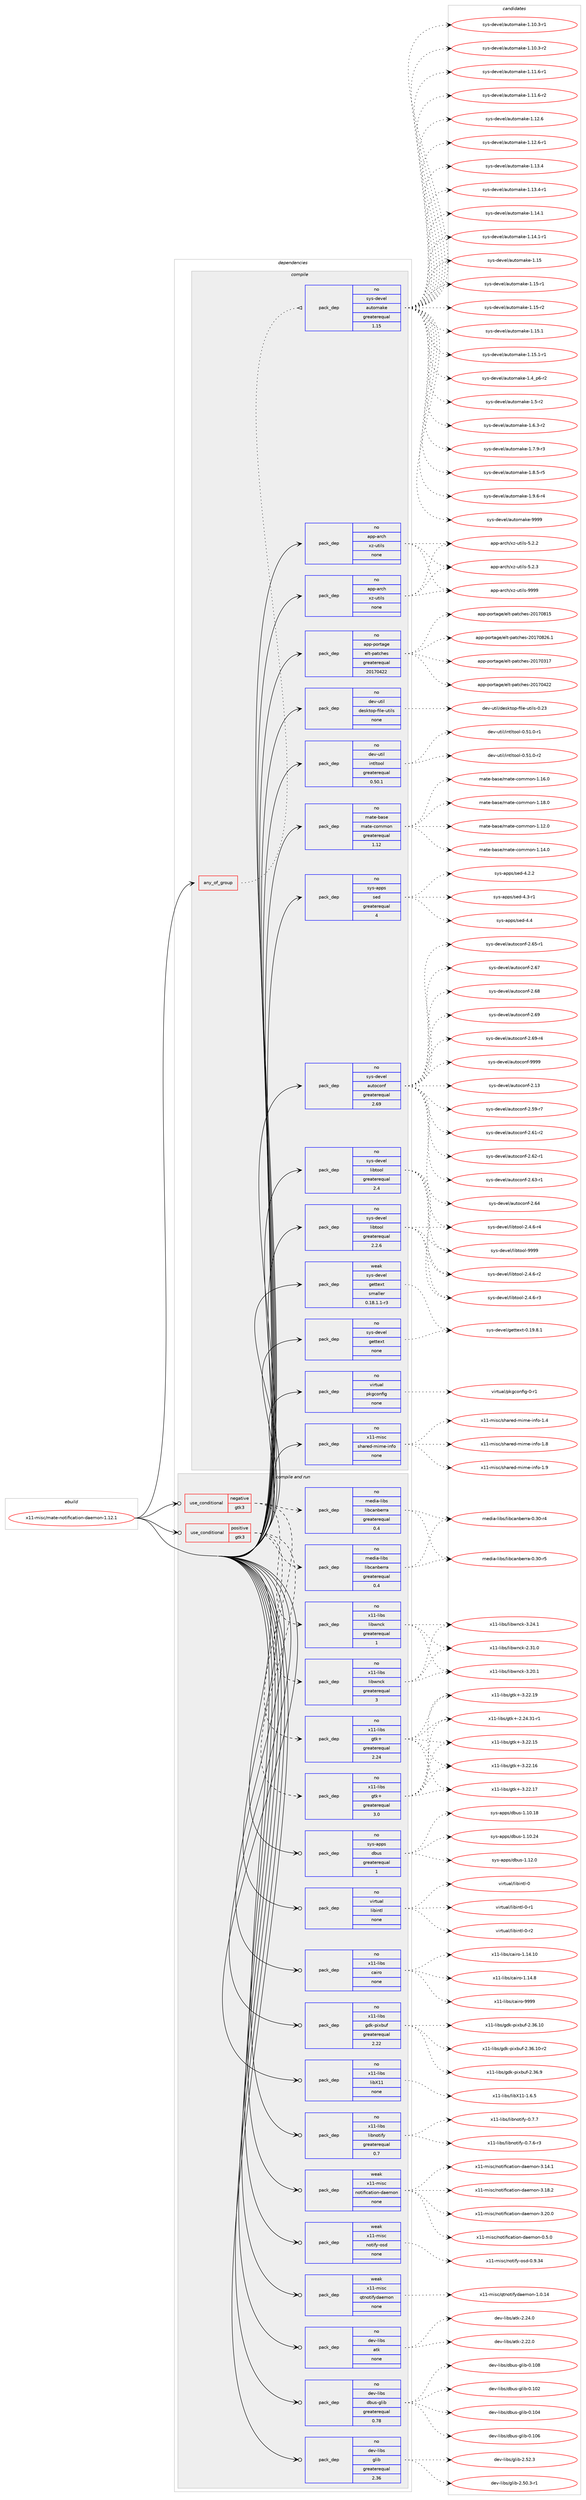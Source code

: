 digraph prolog {

# *************
# Graph options
# *************

newrank=true;
concentrate=true;
compound=true;
graph [rankdir=LR,fontname=Helvetica,fontsize=10,ranksep=1.5];#, ranksep=2.5, nodesep=0.2];
edge  [arrowhead=vee];
node  [fontname=Helvetica,fontsize=10];

# **********
# The ebuild
# **********

subgraph cluster_leftcol {
color=gray;
rank=same;
label=<<i>ebuild</i>>;
id [label="x11-misc/mate-notification-daemon-1.12.1", color=red, width=4, href="../x11-misc/mate-notification-daemon-1.12.1.svg"];
}

# ****************
# The dependencies
# ****************

subgraph cluster_midcol {
color=gray;
label=<<i>dependencies</i>>;
subgraph cluster_compile {
fillcolor="#eeeeee";
style=filled;
label=<<i>compile</i>>;
subgraph any9473 {
dependency522931 [label=<<TABLE BORDER="0" CELLBORDER="1" CELLSPACING="0" CELLPADDING="4"><TR><TD CELLPADDING="10">any_of_group</TD></TR></TABLE>>, shape=none, color=red];subgraph pack389944 {
dependency522932 [label=<<TABLE BORDER="0" CELLBORDER="1" CELLSPACING="0" CELLPADDING="4" WIDTH="220"><TR><TD ROWSPAN="6" CELLPADDING="30">pack_dep</TD></TR><TR><TD WIDTH="110">no</TD></TR><TR><TD>sys-devel</TD></TR><TR><TD>automake</TD></TR><TR><TD>greaterequal</TD></TR><TR><TD>1.15</TD></TR></TABLE>>, shape=none, color=blue];
}
dependency522931:e -> dependency522932:w [weight=20,style="dotted",arrowhead="oinv"];
}
id:e -> dependency522931:w [weight=20,style="solid",arrowhead="vee"];
subgraph pack389945 {
dependency522933 [label=<<TABLE BORDER="0" CELLBORDER="1" CELLSPACING="0" CELLPADDING="4" WIDTH="220"><TR><TD ROWSPAN="6" CELLPADDING="30">pack_dep</TD></TR><TR><TD WIDTH="110">no</TD></TR><TR><TD>app-arch</TD></TR><TR><TD>xz-utils</TD></TR><TR><TD>none</TD></TR><TR><TD></TD></TR></TABLE>>, shape=none, color=blue];
}
id:e -> dependency522933:w [weight=20,style="solid",arrowhead="vee"];
subgraph pack389946 {
dependency522934 [label=<<TABLE BORDER="0" CELLBORDER="1" CELLSPACING="0" CELLPADDING="4" WIDTH="220"><TR><TD ROWSPAN="6" CELLPADDING="30">pack_dep</TD></TR><TR><TD WIDTH="110">no</TD></TR><TR><TD>app-arch</TD></TR><TR><TD>xz-utils</TD></TR><TR><TD>none</TD></TR><TR><TD></TD></TR></TABLE>>, shape=none, color=blue];
}
id:e -> dependency522934:w [weight=20,style="solid",arrowhead="vee"];
subgraph pack389947 {
dependency522935 [label=<<TABLE BORDER="0" CELLBORDER="1" CELLSPACING="0" CELLPADDING="4" WIDTH="220"><TR><TD ROWSPAN="6" CELLPADDING="30">pack_dep</TD></TR><TR><TD WIDTH="110">no</TD></TR><TR><TD>app-portage</TD></TR><TR><TD>elt-patches</TD></TR><TR><TD>greaterequal</TD></TR><TR><TD>20170422</TD></TR></TABLE>>, shape=none, color=blue];
}
id:e -> dependency522935:w [weight=20,style="solid",arrowhead="vee"];
subgraph pack389948 {
dependency522936 [label=<<TABLE BORDER="0" CELLBORDER="1" CELLSPACING="0" CELLPADDING="4" WIDTH="220"><TR><TD ROWSPAN="6" CELLPADDING="30">pack_dep</TD></TR><TR><TD WIDTH="110">no</TD></TR><TR><TD>dev-util</TD></TR><TR><TD>desktop-file-utils</TD></TR><TR><TD>none</TD></TR><TR><TD></TD></TR></TABLE>>, shape=none, color=blue];
}
id:e -> dependency522936:w [weight=20,style="solid",arrowhead="vee"];
subgraph pack389949 {
dependency522937 [label=<<TABLE BORDER="0" CELLBORDER="1" CELLSPACING="0" CELLPADDING="4" WIDTH="220"><TR><TD ROWSPAN="6" CELLPADDING="30">pack_dep</TD></TR><TR><TD WIDTH="110">no</TD></TR><TR><TD>dev-util</TD></TR><TR><TD>intltool</TD></TR><TR><TD>greaterequal</TD></TR><TR><TD>0.50.1</TD></TR></TABLE>>, shape=none, color=blue];
}
id:e -> dependency522937:w [weight=20,style="solid",arrowhead="vee"];
subgraph pack389950 {
dependency522938 [label=<<TABLE BORDER="0" CELLBORDER="1" CELLSPACING="0" CELLPADDING="4" WIDTH="220"><TR><TD ROWSPAN="6" CELLPADDING="30">pack_dep</TD></TR><TR><TD WIDTH="110">no</TD></TR><TR><TD>mate-base</TD></TR><TR><TD>mate-common</TD></TR><TR><TD>greaterequal</TD></TR><TR><TD>1.12</TD></TR></TABLE>>, shape=none, color=blue];
}
id:e -> dependency522938:w [weight=20,style="solid",arrowhead="vee"];
subgraph pack389951 {
dependency522939 [label=<<TABLE BORDER="0" CELLBORDER="1" CELLSPACING="0" CELLPADDING="4" WIDTH="220"><TR><TD ROWSPAN="6" CELLPADDING="30">pack_dep</TD></TR><TR><TD WIDTH="110">no</TD></TR><TR><TD>sys-apps</TD></TR><TR><TD>sed</TD></TR><TR><TD>greaterequal</TD></TR><TR><TD>4</TD></TR></TABLE>>, shape=none, color=blue];
}
id:e -> dependency522939:w [weight=20,style="solid",arrowhead="vee"];
subgraph pack389952 {
dependency522940 [label=<<TABLE BORDER="0" CELLBORDER="1" CELLSPACING="0" CELLPADDING="4" WIDTH="220"><TR><TD ROWSPAN="6" CELLPADDING="30">pack_dep</TD></TR><TR><TD WIDTH="110">no</TD></TR><TR><TD>sys-devel</TD></TR><TR><TD>autoconf</TD></TR><TR><TD>greaterequal</TD></TR><TR><TD>2.69</TD></TR></TABLE>>, shape=none, color=blue];
}
id:e -> dependency522940:w [weight=20,style="solid",arrowhead="vee"];
subgraph pack389953 {
dependency522941 [label=<<TABLE BORDER="0" CELLBORDER="1" CELLSPACING="0" CELLPADDING="4" WIDTH="220"><TR><TD ROWSPAN="6" CELLPADDING="30">pack_dep</TD></TR><TR><TD WIDTH="110">no</TD></TR><TR><TD>sys-devel</TD></TR><TR><TD>gettext</TD></TR><TR><TD>none</TD></TR><TR><TD></TD></TR></TABLE>>, shape=none, color=blue];
}
id:e -> dependency522941:w [weight=20,style="solid",arrowhead="vee"];
subgraph pack389954 {
dependency522942 [label=<<TABLE BORDER="0" CELLBORDER="1" CELLSPACING="0" CELLPADDING="4" WIDTH="220"><TR><TD ROWSPAN="6" CELLPADDING="30">pack_dep</TD></TR><TR><TD WIDTH="110">no</TD></TR><TR><TD>sys-devel</TD></TR><TR><TD>libtool</TD></TR><TR><TD>greaterequal</TD></TR><TR><TD>2.2.6</TD></TR></TABLE>>, shape=none, color=blue];
}
id:e -> dependency522942:w [weight=20,style="solid",arrowhead="vee"];
subgraph pack389955 {
dependency522943 [label=<<TABLE BORDER="0" CELLBORDER="1" CELLSPACING="0" CELLPADDING="4" WIDTH="220"><TR><TD ROWSPAN="6" CELLPADDING="30">pack_dep</TD></TR><TR><TD WIDTH="110">no</TD></TR><TR><TD>sys-devel</TD></TR><TR><TD>libtool</TD></TR><TR><TD>greaterequal</TD></TR><TR><TD>2.4</TD></TR></TABLE>>, shape=none, color=blue];
}
id:e -> dependency522943:w [weight=20,style="solid",arrowhead="vee"];
subgraph pack389956 {
dependency522944 [label=<<TABLE BORDER="0" CELLBORDER="1" CELLSPACING="0" CELLPADDING="4" WIDTH="220"><TR><TD ROWSPAN="6" CELLPADDING="30">pack_dep</TD></TR><TR><TD WIDTH="110">no</TD></TR><TR><TD>virtual</TD></TR><TR><TD>pkgconfig</TD></TR><TR><TD>none</TD></TR><TR><TD></TD></TR></TABLE>>, shape=none, color=blue];
}
id:e -> dependency522944:w [weight=20,style="solid",arrowhead="vee"];
subgraph pack389957 {
dependency522945 [label=<<TABLE BORDER="0" CELLBORDER="1" CELLSPACING="0" CELLPADDING="4" WIDTH="220"><TR><TD ROWSPAN="6" CELLPADDING="30">pack_dep</TD></TR><TR><TD WIDTH="110">no</TD></TR><TR><TD>x11-misc</TD></TR><TR><TD>shared-mime-info</TD></TR><TR><TD>none</TD></TR><TR><TD></TD></TR></TABLE>>, shape=none, color=blue];
}
id:e -> dependency522945:w [weight=20,style="solid",arrowhead="vee"];
subgraph pack389958 {
dependency522946 [label=<<TABLE BORDER="0" CELLBORDER="1" CELLSPACING="0" CELLPADDING="4" WIDTH="220"><TR><TD ROWSPAN="6" CELLPADDING="30">pack_dep</TD></TR><TR><TD WIDTH="110">weak</TD></TR><TR><TD>sys-devel</TD></TR><TR><TD>gettext</TD></TR><TR><TD>smaller</TD></TR><TR><TD>0.18.1.1-r3</TD></TR></TABLE>>, shape=none, color=blue];
}
id:e -> dependency522946:w [weight=20,style="solid",arrowhead="vee"];
}
subgraph cluster_compileandrun {
fillcolor="#eeeeee";
style=filled;
label=<<i>compile and run</i>>;
subgraph cond123171 {
dependency522947 [label=<<TABLE BORDER="0" CELLBORDER="1" CELLSPACING="0" CELLPADDING="4"><TR><TD ROWSPAN="3" CELLPADDING="10">use_conditional</TD></TR><TR><TD>negative</TD></TR><TR><TD>gtk3</TD></TR></TABLE>>, shape=none, color=red];
subgraph pack389959 {
dependency522948 [label=<<TABLE BORDER="0" CELLBORDER="1" CELLSPACING="0" CELLPADDING="4" WIDTH="220"><TR><TD ROWSPAN="6" CELLPADDING="30">pack_dep</TD></TR><TR><TD WIDTH="110">no</TD></TR><TR><TD>x11-libs</TD></TR><TR><TD>gtk+</TD></TR><TR><TD>greaterequal</TD></TR><TR><TD>2.24</TD></TR></TABLE>>, shape=none, color=blue];
}
dependency522947:e -> dependency522948:w [weight=20,style="dashed",arrowhead="vee"];
subgraph pack389960 {
dependency522949 [label=<<TABLE BORDER="0" CELLBORDER="1" CELLSPACING="0" CELLPADDING="4" WIDTH="220"><TR><TD ROWSPAN="6" CELLPADDING="30">pack_dep</TD></TR><TR><TD WIDTH="110">no</TD></TR><TR><TD>x11-libs</TD></TR><TR><TD>libwnck</TD></TR><TR><TD>greaterequal</TD></TR><TR><TD>1</TD></TR></TABLE>>, shape=none, color=blue];
}
dependency522947:e -> dependency522949:w [weight=20,style="dashed",arrowhead="vee"];
subgraph pack389961 {
dependency522950 [label=<<TABLE BORDER="0" CELLBORDER="1" CELLSPACING="0" CELLPADDING="4" WIDTH="220"><TR><TD ROWSPAN="6" CELLPADDING="30">pack_dep</TD></TR><TR><TD WIDTH="110">no</TD></TR><TR><TD>media-libs</TD></TR><TR><TD>libcanberra</TD></TR><TR><TD>greaterequal</TD></TR><TR><TD>0.4</TD></TR></TABLE>>, shape=none, color=blue];
}
dependency522947:e -> dependency522950:w [weight=20,style="dashed",arrowhead="vee"];
}
id:e -> dependency522947:w [weight=20,style="solid",arrowhead="odotvee"];
subgraph cond123172 {
dependency522951 [label=<<TABLE BORDER="0" CELLBORDER="1" CELLSPACING="0" CELLPADDING="4"><TR><TD ROWSPAN="3" CELLPADDING="10">use_conditional</TD></TR><TR><TD>positive</TD></TR><TR><TD>gtk3</TD></TR></TABLE>>, shape=none, color=red];
subgraph pack389962 {
dependency522952 [label=<<TABLE BORDER="0" CELLBORDER="1" CELLSPACING="0" CELLPADDING="4" WIDTH="220"><TR><TD ROWSPAN="6" CELLPADDING="30">pack_dep</TD></TR><TR><TD WIDTH="110">no</TD></TR><TR><TD>x11-libs</TD></TR><TR><TD>gtk+</TD></TR><TR><TD>greaterequal</TD></TR><TR><TD>3.0</TD></TR></TABLE>>, shape=none, color=blue];
}
dependency522951:e -> dependency522952:w [weight=20,style="dashed",arrowhead="vee"];
subgraph pack389963 {
dependency522953 [label=<<TABLE BORDER="0" CELLBORDER="1" CELLSPACING="0" CELLPADDING="4" WIDTH="220"><TR><TD ROWSPAN="6" CELLPADDING="30">pack_dep</TD></TR><TR><TD WIDTH="110">no</TD></TR><TR><TD>x11-libs</TD></TR><TR><TD>libwnck</TD></TR><TR><TD>greaterequal</TD></TR><TR><TD>3</TD></TR></TABLE>>, shape=none, color=blue];
}
dependency522951:e -> dependency522953:w [weight=20,style="dashed",arrowhead="vee"];
subgraph pack389964 {
dependency522954 [label=<<TABLE BORDER="0" CELLBORDER="1" CELLSPACING="0" CELLPADDING="4" WIDTH="220"><TR><TD ROWSPAN="6" CELLPADDING="30">pack_dep</TD></TR><TR><TD WIDTH="110">no</TD></TR><TR><TD>media-libs</TD></TR><TR><TD>libcanberra</TD></TR><TR><TD>greaterequal</TD></TR><TR><TD>0.4</TD></TR></TABLE>>, shape=none, color=blue];
}
dependency522951:e -> dependency522954:w [weight=20,style="dashed",arrowhead="vee"];
}
id:e -> dependency522951:w [weight=20,style="solid",arrowhead="odotvee"];
subgraph pack389965 {
dependency522955 [label=<<TABLE BORDER="0" CELLBORDER="1" CELLSPACING="0" CELLPADDING="4" WIDTH="220"><TR><TD ROWSPAN="6" CELLPADDING="30">pack_dep</TD></TR><TR><TD WIDTH="110">no</TD></TR><TR><TD>dev-libs</TD></TR><TR><TD>atk</TD></TR><TR><TD>none</TD></TR><TR><TD></TD></TR></TABLE>>, shape=none, color=blue];
}
id:e -> dependency522955:w [weight=20,style="solid",arrowhead="odotvee"];
subgraph pack389966 {
dependency522956 [label=<<TABLE BORDER="0" CELLBORDER="1" CELLSPACING="0" CELLPADDING="4" WIDTH="220"><TR><TD ROWSPAN="6" CELLPADDING="30">pack_dep</TD></TR><TR><TD WIDTH="110">no</TD></TR><TR><TD>dev-libs</TD></TR><TR><TD>dbus-glib</TD></TR><TR><TD>greaterequal</TD></TR><TR><TD>0.78</TD></TR></TABLE>>, shape=none, color=blue];
}
id:e -> dependency522956:w [weight=20,style="solid",arrowhead="odotvee"];
subgraph pack389967 {
dependency522957 [label=<<TABLE BORDER="0" CELLBORDER="1" CELLSPACING="0" CELLPADDING="4" WIDTH="220"><TR><TD ROWSPAN="6" CELLPADDING="30">pack_dep</TD></TR><TR><TD WIDTH="110">no</TD></TR><TR><TD>dev-libs</TD></TR><TR><TD>glib</TD></TR><TR><TD>greaterequal</TD></TR><TR><TD>2.36</TD></TR></TABLE>>, shape=none, color=blue];
}
id:e -> dependency522957:w [weight=20,style="solid",arrowhead="odotvee"];
subgraph pack389968 {
dependency522958 [label=<<TABLE BORDER="0" CELLBORDER="1" CELLSPACING="0" CELLPADDING="4" WIDTH="220"><TR><TD ROWSPAN="6" CELLPADDING="30">pack_dep</TD></TR><TR><TD WIDTH="110">no</TD></TR><TR><TD>sys-apps</TD></TR><TR><TD>dbus</TD></TR><TR><TD>greaterequal</TD></TR><TR><TD>1</TD></TR></TABLE>>, shape=none, color=blue];
}
id:e -> dependency522958:w [weight=20,style="solid",arrowhead="odotvee"];
subgraph pack389969 {
dependency522959 [label=<<TABLE BORDER="0" CELLBORDER="1" CELLSPACING="0" CELLPADDING="4" WIDTH="220"><TR><TD ROWSPAN="6" CELLPADDING="30">pack_dep</TD></TR><TR><TD WIDTH="110">no</TD></TR><TR><TD>virtual</TD></TR><TR><TD>libintl</TD></TR><TR><TD>none</TD></TR><TR><TD></TD></TR></TABLE>>, shape=none, color=blue];
}
id:e -> dependency522959:w [weight=20,style="solid",arrowhead="odotvee"];
subgraph pack389970 {
dependency522960 [label=<<TABLE BORDER="0" CELLBORDER="1" CELLSPACING="0" CELLPADDING="4" WIDTH="220"><TR><TD ROWSPAN="6" CELLPADDING="30">pack_dep</TD></TR><TR><TD WIDTH="110">no</TD></TR><TR><TD>x11-libs</TD></TR><TR><TD>cairo</TD></TR><TR><TD>none</TD></TR><TR><TD></TD></TR></TABLE>>, shape=none, color=blue];
}
id:e -> dependency522960:w [weight=20,style="solid",arrowhead="odotvee"];
subgraph pack389971 {
dependency522961 [label=<<TABLE BORDER="0" CELLBORDER="1" CELLSPACING="0" CELLPADDING="4" WIDTH="220"><TR><TD ROWSPAN="6" CELLPADDING="30">pack_dep</TD></TR><TR><TD WIDTH="110">no</TD></TR><TR><TD>x11-libs</TD></TR><TR><TD>gdk-pixbuf</TD></TR><TR><TD>greaterequal</TD></TR><TR><TD>2.22</TD></TR></TABLE>>, shape=none, color=blue];
}
id:e -> dependency522961:w [weight=20,style="solid",arrowhead="odotvee"];
subgraph pack389972 {
dependency522962 [label=<<TABLE BORDER="0" CELLBORDER="1" CELLSPACING="0" CELLPADDING="4" WIDTH="220"><TR><TD ROWSPAN="6" CELLPADDING="30">pack_dep</TD></TR><TR><TD WIDTH="110">no</TD></TR><TR><TD>x11-libs</TD></TR><TR><TD>libX11</TD></TR><TR><TD>none</TD></TR><TR><TD></TD></TR></TABLE>>, shape=none, color=blue];
}
id:e -> dependency522962:w [weight=20,style="solid",arrowhead="odotvee"];
subgraph pack389973 {
dependency522963 [label=<<TABLE BORDER="0" CELLBORDER="1" CELLSPACING="0" CELLPADDING="4" WIDTH="220"><TR><TD ROWSPAN="6" CELLPADDING="30">pack_dep</TD></TR><TR><TD WIDTH="110">no</TD></TR><TR><TD>x11-libs</TD></TR><TR><TD>libnotify</TD></TR><TR><TD>greaterequal</TD></TR><TR><TD>0.7</TD></TR></TABLE>>, shape=none, color=blue];
}
id:e -> dependency522963:w [weight=20,style="solid",arrowhead="odotvee"];
subgraph pack389974 {
dependency522964 [label=<<TABLE BORDER="0" CELLBORDER="1" CELLSPACING="0" CELLPADDING="4" WIDTH="220"><TR><TD ROWSPAN="6" CELLPADDING="30">pack_dep</TD></TR><TR><TD WIDTH="110">weak</TD></TR><TR><TD>x11-misc</TD></TR><TR><TD>notification-daemon</TD></TR><TR><TD>none</TD></TR><TR><TD></TD></TR></TABLE>>, shape=none, color=blue];
}
id:e -> dependency522964:w [weight=20,style="solid",arrowhead="odotvee"];
subgraph pack389975 {
dependency522965 [label=<<TABLE BORDER="0" CELLBORDER="1" CELLSPACING="0" CELLPADDING="4" WIDTH="220"><TR><TD ROWSPAN="6" CELLPADDING="30">pack_dep</TD></TR><TR><TD WIDTH="110">weak</TD></TR><TR><TD>x11-misc</TD></TR><TR><TD>notify-osd</TD></TR><TR><TD>none</TD></TR><TR><TD></TD></TR></TABLE>>, shape=none, color=blue];
}
id:e -> dependency522965:w [weight=20,style="solid",arrowhead="odotvee"];
subgraph pack389976 {
dependency522966 [label=<<TABLE BORDER="0" CELLBORDER="1" CELLSPACING="0" CELLPADDING="4" WIDTH="220"><TR><TD ROWSPAN="6" CELLPADDING="30">pack_dep</TD></TR><TR><TD WIDTH="110">weak</TD></TR><TR><TD>x11-misc</TD></TR><TR><TD>qtnotifydaemon</TD></TR><TR><TD>none</TD></TR><TR><TD></TD></TR></TABLE>>, shape=none, color=blue];
}
id:e -> dependency522966:w [weight=20,style="solid",arrowhead="odotvee"];
}
subgraph cluster_run {
fillcolor="#eeeeee";
style=filled;
label=<<i>run</i>>;
}
}

# **************
# The candidates
# **************

subgraph cluster_choices {
rank=same;
color=gray;
label=<<i>candidates</i>>;

subgraph choice389944 {
color=black;
nodesep=1;
choice11512111545100101118101108479711711611110997107101454946494846514511449 [label="sys-devel/automake-1.10.3-r1", color=red, width=4,href="../sys-devel/automake-1.10.3-r1.svg"];
choice11512111545100101118101108479711711611110997107101454946494846514511450 [label="sys-devel/automake-1.10.3-r2", color=red, width=4,href="../sys-devel/automake-1.10.3-r2.svg"];
choice11512111545100101118101108479711711611110997107101454946494946544511449 [label="sys-devel/automake-1.11.6-r1", color=red, width=4,href="../sys-devel/automake-1.11.6-r1.svg"];
choice11512111545100101118101108479711711611110997107101454946494946544511450 [label="sys-devel/automake-1.11.6-r2", color=red, width=4,href="../sys-devel/automake-1.11.6-r2.svg"];
choice1151211154510010111810110847971171161111099710710145494649504654 [label="sys-devel/automake-1.12.6", color=red, width=4,href="../sys-devel/automake-1.12.6.svg"];
choice11512111545100101118101108479711711611110997107101454946495046544511449 [label="sys-devel/automake-1.12.6-r1", color=red, width=4,href="../sys-devel/automake-1.12.6-r1.svg"];
choice1151211154510010111810110847971171161111099710710145494649514652 [label="sys-devel/automake-1.13.4", color=red, width=4,href="../sys-devel/automake-1.13.4.svg"];
choice11512111545100101118101108479711711611110997107101454946495146524511449 [label="sys-devel/automake-1.13.4-r1", color=red, width=4,href="../sys-devel/automake-1.13.4-r1.svg"];
choice1151211154510010111810110847971171161111099710710145494649524649 [label="sys-devel/automake-1.14.1", color=red, width=4,href="../sys-devel/automake-1.14.1.svg"];
choice11512111545100101118101108479711711611110997107101454946495246494511449 [label="sys-devel/automake-1.14.1-r1", color=red, width=4,href="../sys-devel/automake-1.14.1-r1.svg"];
choice115121115451001011181011084797117116111109971071014549464953 [label="sys-devel/automake-1.15", color=red, width=4,href="../sys-devel/automake-1.15.svg"];
choice1151211154510010111810110847971171161111099710710145494649534511449 [label="sys-devel/automake-1.15-r1", color=red, width=4,href="../sys-devel/automake-1.15-r1.svg"];
choice1151211154510010111810110847971171161111099710710145494649534511450 [label="sys-devel/automake-1.15-r2", color=red, width=4,href="../sys-devel/automake-1.15-r2.svg"];
choice1151211154510010111810110847971171161111099710710145494649534649 [label="sys-devel/automake-1.15.1", color=red, width=4,href="../sys-devel/automake-1.15.1.svg"];
choice11512111545100101118101108479711711611110997107101454946495346494511449 [label="sys-devel/automake-1.15.1-r1", color=red, width=4,href="../sys-devel/automake-1.15.1-r1.svg"];
choice115121115451001011181011084797117116111109971071014549465295112544511450 [label="sys-devel/automake-1.4_p6-r2", color=red, width=4,href="../sys-devel/automake-1.4_p6-r2.svg"];
choice11512111545100101118101108479711711611110997107101454946534511450 [label="sys-devel/automake-1.5-r2", color=red, width=4,href="../sys-devel/automake-1.5-r2.svg"];
choice115121115451001011181011084797117116111109971071014549465446514511450 [label="sys-devel/automake-1.6.3-r2", color=red, width=4,href="../sys-devel/automake-1.6.3-r2.svg"];
choice115121115451001011181011084797117116111109971071014549465546574511451 [label="sys-devel/automake-1.7.9-r3", color=red, width=4,href="../sys-devel/automake-1.7.9-r3.svg"];
choice115121115451001011181011084797117116111109971071014549465646534511453 [label="sys-devel/automake-1.8.5-r5", color=red, width=4,href="../sys-devel/automake-1.8.5-r5.svg"];
choice115121115451001011181011084797117116111109971071014549465746544511452 [label="sys-devel/automake-1.9.6-r4", color=red, width=4,href="../sys-devel/automake-1.9.6-r4.svg"];
choice115121115451001011181011084797117116111109971071014557575757 [label="sys-devel/automake-9999", color=red, width=4,href="../sys-devel/automake-9999.svg"];
dependency522932:e -> choice11512111545100101118101108479711711611110997107101454946494846514511449:w [style=dotted,weight="100"];
dependency522932:e -> choice11512111545100101118101108479711711611110997107101454946494846514511450:w [style=dotted,weight="100"];
dependency522932:e -> choice11512111545100101118101108479711711611110997107101454946494946544511449:w [style=dotted,weight="100"];
dependency522932:e -> choice11512111545100101118101108479711711611110997107101454946494946544511450:w [style=dotted,weight="100"];
dependency522932:e -> choice1151211154510010111810110847971171161111099710710145494649504654:w [style=dotted,weight="100"];
dependency522932:e -> choice11512111545100101118101108479711711611110997107101454946495046544511449:w [style=dotted,weight="100"];
dependency522932:e -> choice1151211154510010111810110847971171161111099710710145494649514652:w [style=dotted,weight="100"];
dependency522932:e -> choice11512111545100101118101108479711711611110997107101454946495146524511449:w [style=dotted,weight="100"];
dependency522932:e -> choice1151211154510010111810110847971171161111099710710145494649524649:w [style=dotted,weight="100"];
dependency522932:e -> choice11512111545100101118101108479711711611110997107101454946495246494511449:w [style=dotted,weight="100"];
dependency522932:e -> choice115121115451001011181011084797117116111109971071014549464953:w [style=dotted,weight="100"];
dependency522932:e -> choice1151211154510010111810110847971171161111099710710145494649534511449:w [style=dotted,weight="100"];
dependency522932:e -> choice1151211154510010111810110847971171161111099710710145494649534511450:w [style=dotted,weight="100"];
dependency522932:e -> choice1151211154510010111810110847971171161111099710710145494649534649:w [style=dotted,weight="100"];
dependency522932:e -> choice11512111545100101118101108479711711611110997107101454946495346494511449:w [style=dotted,weight="100"];
dependency522932:e -> choice115121115451001011181011084797117116111109971071014549465295112544511450:w [style=dotted,weight="100"];
dependency522932:e -> choice11512111545100101118101108479711711611110997107101454946534511450:w [style=dotted,weight="100"];
dependency522932:e -> choice115121115451001011181011084797117116111109971071014549465446514511450:w [style=dotted,weight="100"];
dependency522932:e -> choice115121115451001011181011084797117116111109971071014549465546574511451:w [style=dotted,weight="100"];
dependency522932:e -> choice115121115451001011181011084797117116111109971071014549465646534511453:w [style=dotted,weight="100"];
dependency522932:e -> choice115121115451001011181011084797117116111109971071014549465746544511452:w [style=dotted,weight="100"];
dependency522932:e -> choice115121115451001011181011084797117116111109971071014557575757:w [style=dotted,weight="100"];
}
subgraph choice389945 {
color=black;
nodesep=1;
choice971121124597114991044712012245117116105108115455346504650 [label="app-arch/xz-utils-5.2.2", color=red, width=4,href="../app-arch/xz-utils-5.2.2.svg"];
choice971121124597114991044712012245117116105108115455346504651 [label="app-arch/xz-utils-5.2.3", color=red, width=4,href="../app-arch/xz-utils-5.2.3.svg"];
choice9711211245971149910447120122451171161051081154557575757 [label="app-arch/xz-utils-9999", color=red, width=4,href="../app-arch/xz-utils-9999.svg"];
dependency522933:e -> choice971121124597114991044712012245117116105108115455346504650:w [style=dotted,weight="100"];
dependency522933:e -> choice971121124597114991044712012245117116105108115455346504651:w [style=dotted,weight="100"];
dependency522933:e -> choice9711211245971149910447120122451171161051081154557575757:w [style=dotted,weight="100"];
}
subgraph choice389946 {
color=black;
nodesep=1;
choice971121124597114991044712012245117116105108115455346504650 [label="app-arch/xz-utils-5.2.2", color=red, width=4,href="../app-arch/xz-utils-5.2.2.svg"];
choice971121124597114991044712012245117116105108115455346504651 [label="app-arch/xz-utils-5.2.3", color=red, width=4,href="../app-arch/xz-utils-5.2.3.svg"];
choice9711211245971149910447120122451171161051081154557575757 [label="app-arch/xz-utils-9999", color=red, width=4,href="../app-arch/xz-utils-9999.svg"];
dependency522934:e -> choice971121124597114991044712012245117116105108115455346504650:w [style=dotted,weight="100"];
dependency522934:e -> choice971121124597114991044712012245117116105108115455346504651:w [style=dotted,weight="100"];
dependency522934:e -> choice9711211245971149910447120122451171161051081154557575757:w [style=dotted,weight="100"];
}
subgraph choice389947 {
color=black;
nodesep=1;
choice97112112451121111141169710310147101108116451129711699104101115455048495548514955 [label="app-portage/elt-patches-20170317", color=red, width=4,href="../app-portage/elt-patches-20170317.svg"];
choice97112112451121111141169710310147101108116451129711699104101115455048495548525050 [label="app-portage/elt-patches-20170422", color=red, width=4,href="../app-portage/elt-patches-20170422.svg"];
choice97112112451121111141169710310147101108116451129711699104101115455048495548564953 [label="app-portage/elt-patches-20170815", color=red, width=4,href="../app-portage/elt-patches-20170815.svg"];
choice971121124511211111411697103101471011081164511297116991041011154550484955485650544649 [label="app-portage/elt-patches-20170826.1", color=red, width=4,href="../app-portage/elt-patches-20170826.1.svg"];
dependency522935:e -> choice97112112451121111141169710310147101108116451129711699104101115455048495548514955:w [style=dotted,weight="100"];
dependency522935:e -> choice97112112451121111141169710310147101108116451129711699104101115455048495548525050:w [style=dotted,weight="100"];
dependency522935:e -> choice97112112451121111141169710310147101108116451129711699104101115455048495548564953:w [style=dotted,weight="100"];
dependency522935:e -> choice971121124511211111411697103101471011081164511297116991041011154550484955485650544649:w [style=dotted,weight="100"];
}
subgraph choice389948 {
color=black;
nodesep=1;
choice100101118451171161051084710010111510711611111245102105108101451171161051081154548465051 [label="dev-util/desktop-file-utils-0.23", color=red, width=4,href="../dev-util/desktop-file-utils-0.23.svg"];
dependency522936:e -> choice100101118451171161051084710010111510711611111245102105108101451171161051081154548465051:w [style=dotted,weight="100"];
}
subgraph choice389949 {
color=black;
nodesep=1;
choice1001011184511711610510847105110116108116111111108454846534946484511449 [label="dev-util/intltool-0.51.0-r1", color=red, width=4,href="../dev-util/intltool-0.51.0-r1.svg"];
choice1001011184511711610510847105110116108116111111108454846534946484511450 [label="dev-util/intltool-0.51.0-r2", color=red, width=4,href="../dev-util/intltool-0.51.0-r2.svg"];
dependency522937:e -> choice1001011184511711610510847105110116108116111111108454846534946484511449:w [style=dotted,weight="100"];
dependency522937:e -> choice1001011184511711610510847105110116108116111111108454846534946484511450:w [style=dotted,weight="100"];
}
subgraph choice389950 {
color=black;
nodesep=1;
choice109971161014598971151014710997116101459911110910911111045494649504648 [label="mate-base/mate-common-1.12.0", color=red, width=4,href="../mate-base/mate-common-1.12.0.svg"];
choice109971161014598971151014710997116101459911110910911111045494649524648 [label="mate-base/mate-common-1.14.0", color=red, width=4,href="../mate-base/mate-common-1.14.0.svg"];
choice109971161014598971151014710997116101459911110910911111045494649544648 [label="mate-base/mate-common-1.16.0", color=red, width=4,href="../mate-base/mate-common-1.16.0.svg"];
choice109971161014598971151014710997116101459911110910911111045494649564648 [label="mate-base/mate-common-1.18.0", color=red, width=4,href="../mate-base/mate-common-1.18.0.svg"];
dependency522938:e -> choice109971161014598971151014710997116101459911110910911111045494649504648:w [style=dotted,weight="100"];
dependency522938:e -> choice109971161014598971151014710997116101459911110910911111045494649524648:w [style=dotted,weight="100"];
dependency522938:e -> choice109971161014598971151014710997116101459911110910911111045494649544648:w [style=dotted,weight="100"];
dependency522938:e -> choice109971161014598971151014710997116101459911110910911111045494649564648:w [style=dotted,weight="100"];
}
subgraph choice389951 {
color=black;
nodesep=1;
choice115121115459711211211547115101100455246504650 [label="sys-apps/sed-4.2.2", color=red, width=4,href="../sys-apps/sed-4.2.2.svg"];
choice115121115459711211211547115101100455246514511449 [label="sys-apps/sed-4.3-r1", color=red, width=4,href="../sys-apps/sed-4.3-r1.svg"];
choice11512111545971121121154711510110045524652 [label="sys-apps/sed-4.4", color=red, width=4,href="../sys-apps/sed-4.4.svg"];
dependency522939:e -> choice115121115459711211211547115101100455246504650:w [style=dotted,weight="100"];
dependency522939:e -> choice115121115459711211211547115101100455246514511449:w [style=dotted,weight="100"];
dependency522939:e -> choice11512111545971121121154711510110045524652:w [style=dotted,weight="100"];
}
subgraph choice389952 {
color=black;
nodesep=1;
choice115121115451001011181011084797117116111991111101024550464951 [label="sys-devel/autoconf-2.13", color=red, width=4,href="../sys-devel/autoconf-2.13.svg"];
choice1151211154510010111810110847971171161119911111010245504653574511455 [label="sys-devel/autoconf-2.59-r7", color=red, width=4,href="../sys-devel/autoconf-2.59-r7.svg"];
choice1151211154510010111810110847971171161119911111010245504654494511450 [label="sys-devel/autoconf-2.61-r2", color=red, width=4,href="../sys-devel/autoconf-2.61-r2.svg"];
choice1151211154510010111810110847971171161119911111010245504654504511449 [label="sys-devel/autoconf-2.62-r1", color=red, width=4,href="../sys-devel/autoconf-2.62-r1.svg"];
choice1151211154510010111810110847971171161119911111010245504654514511449 [label="sys-devel/autoconf-2.63-r1", color=red, width=4,href="../sys-devel/autoconf-2.63-r1.svg"];
choice115121115451001011181011084797117116111991111101024550465452 [label="sys-devel/autoconf-2.64", color=red, width=4,href="../sys-devel/autoconf-2.64.svg"];
choice1151211154510010111810110847971171161119911111010245504654534511449 [label="sys-devel/autoconf-2.65-r1", color=red, width=4,href="../sys-devel/autoconf-2.65-r1.svg"];
choice115121115451001011181011084797117116111991111101024550465455 [label="sys-devel/autoconf-2.67", color=red, width=4,href="../sys-devel/autoconf-2.67.svg"];
choice115121115451001011181011084797117116111991111101024550465456 [label="sys-devel/autoconf-2.68", color=red, width=4,href="../sys-devel/autoconf-2.68.svg"];
choice115121115451001011181011084797117116111991111101024550465457 [label="sys-devel/autoconf-2.69", color=red, width=4,href="../sys-devel/autoconf-2.69.svg"];
choice1151211154510010111810110847971171161119911111010245504654574511452 [label="sys-devel/autoconf-2.69-r4", color=red, width=4,href="../sys-devel/autoconf-2.69-r4.svg"];
choice115121115451001011181011084797117116111991111101024557575757 [label="sys-devel/autoconf-9999", color=red, width=4,href="../sys-devel/autoconf-9999.svg"];
dependency522940:e -> choice115121115451001011181011084797117116111991111101024550464951:w [style=dotted,weight="100"];
dependency522940:e -> choice1151211154510010111810110847971171161119911111010245504653574511455:w [style=dotted,weight="100"];
dependency522940:e -> choice1151211154510010111810110847971171161119911111010245504654494511450:w [style=dotted,weight="100"];
dependency522940:e -> choice1151211154510010111810110847971171161119911111010245504654504511449:w [style=dotted,weight="100"];
dependency522940:e -> choice1151211154510010111810110847971171161119911111010245504654514511449:w [style=dotted,weight="100"];
dependency522940:e -> choice115121115451001011181011084797117116111991111101024550465452:w [style=dotted,weight="100"];
dependency522940:e -> choice1151211154510010111810110847971171161119911111010245504654534511449:w [style=dotted,weight="100"];
dependency522940:e -> choice115121115451001011181011084797117116111991111101024550465455:w [style=dotted,weight="100"];
dependency522940:e -> choice115121115451001011181011084797117116111991111101024550465456:w [style=dotted,weight="100"];
dependency522940:e -> choice115121115451001011181011084797117116111991111101024550465457:w [style=dotted,weight="100"];
dependency522940:e -> choice1151211154510010111810110847971171161119911111010245504654574511452:w [style=dotted,weight="100"];
dependency522940:e -> choice115121115451001011181011084797117116111991111101024557575757:w [style=dotted,weight="100"];
}
subgraph choice389953 {
color=black;
nodesep=1;
choice1151211154510010111810110847103101116116101120116454846495746564649 [label="sys-devel/gettext-0.19.8.1", color=red, width=4,href="../sys-devel/gettext-0.19.8.1.svg"];
dependency522941:e -> choice1151211154510010111810110847103101116116101120116454846495746564649:w [style=dotted,weight="100"];
}
subgraph choice389954 {
color=black;
nodesep=1;
choice1151211154510010111810110847108105981161111111084550465246544511450 [label="sys-devel/libtool-2.4.6-r2", color=red, width=4,href="../sys-devel/libtool-2.4.6-r2.svg"];
choice1151211154510010111810110847108105981161111111084550465246544511451 [label="sys-devel/libtool-2.4.6-r3", color=red, width=4,href="../sys-devel/libtool-2.4.6-r3.svg"];
choice1151211154510010111810110847108105981161111111084550465246544511452 [label="sys-devel/libtool-2.4.6-r4", color=red, width=4,href="../sys-devel/libtool-2.4.6-r4.svg"];
choice1151211154510010111810110847108105981161111111084557575757 [label="sys-devel/libtool-9999", color=red, width=4,href="../sys-devel/libtool-9999.svg"];
dependency522942:e -> choice1151211154510010111810110847108105981161111111084550465246544511450:w [style=dotted,weight="100"];
dependency522942:e -> choice1151211154510010111810110847108105981161111111084550465246544511451:w [style=dotted,weight="100"];
dependency522942:e -> choice1151211154510010111810110847108105981161111111084550465246544511452:w [style=dotted,weight="100"];
dependency522942:e -> choice1151211154510010111810110847108105981161111111084557575757:w [style=dotted,weight="100"];
}
subgraph choice389955 {
color=black;
nodesep=1;
choice1151211154510010111810110847108105981161111111084550465246544511450 [label="sys-devel/libtool-2.4.6-r2", color=red, width=4,href="../sys-devel/libtool-2.4.6-r2.svg"];
choice1151211154510010111810110847108105981161111111084550465246544511451 [label="sys-devel/libtool-2.4.6-r3", color=red, width=4,href="../sys-devel/libtool-2.4.6-r3.svg"];
choice1151211154510010111810110847108105981161111111084550465246544511452 [label="sys-devel/libtool-2.4.6-r4", color=red, width=4,href="../sys-devel/libtool-2.4.6-r4.svg"];
choice1151211154510010111810110847108105981161111111084557575757 [label="sys-devel/libtool-9999", color=red, width=4,href="../sys-devel/libtool-9999.svg"];
dependency522943:e -> choice1151211154510010111810110847108105981161111111084550465246544511450:w [style=dotted,weight="100"];
dependency522943:e -> choice1151211154510010111810110847108105981161111111084550465246544511451:w [style=dotted,weight="100"];
dependency522943:e -> choice1151211154510010111810110847108105981161111111084550465246544511452:w [style=dotted,weight="100"];
dependency522943:e -> choice1151211154510010111810110847108105981161111111084557575757:w [style=dotted,weight="100"];
}
subgraph choice389956 {
color=black;
nodesep=1;
choice11810511411611797108471121071039911111010210510345484511449 [label="virtual/pkgconfig-0-r1", color=red, width=4,href="../virtual/pkgconfig-0-r1.svg"];
dependency522944:e -> choice11810511411611797108471121071039911111010210510345484511449:w [style=dotted,weight="100"];
}
subgraph choice389957 {
color=black;
nodesep=1;
choice120494945109105115994711510497114101100451091051091014510511010211145494652 [label="x11-misc/shared-mime-info-1.4", color=red, width=4,href="../x11-misc/shared-mime-info-1.4.svg"];
choice120494945109105115994711510497114101100451091051091014510511010211145494656 [label="x11-misc/shared-mime-info-1.8", color=red, width=4,href="../x11-misc/shared-mime-info-1.8.svg"];
choice120494945109105115994711510497114101100451091051091014510511010211145494657 [label="x11-misc/shared-mime-info-1.9", color=red, width=4,href="../x11-misc/shared-mime-info-1.9.svg"];
dependency522945:e -> choice120494945109105115994711510497114101100451091051091014510511010211145494652:w [style=dotted,weight="100"];
dependency522945:e -> choice120494945109105115994711510497114101100451091051091014510511010211145494656:w [style=dotted,weight="100"];
dependency522945:e -> choice120494945109105115994711510497114101100451091051091014510511010211145494657:w [style=dotted,weight="100"];
}
subgraph choice389958 {
color=black;
nodesep=1;
choice1151211154510010111810110847103101116116101120116454846495746564649 [label="sys-devel/gettext-0.19.8.1", color=red, width=4,href="../sys-devel/gettext-0.19.8.1.svg"];
dependency522946:e -> choice1151211154510010111810110847103101116116101120116454846495746564649:w [style=dotted,weight="100"];
}
subgraph choice389959 {
color=black;
nodesep=1;
choice12049494510810598115471031161074345504650524651494511449 [label="x11-libs/gtk+-2.24.31-r1", color=red, width=4,href="../x11-libs/gtk+-2.24.31-r1.svg"];
choice1204949451081059811547103116107434551465050464953 [label="x11-libs/gtk+-3.22.15", color=red, width=4,href="../x11-libs/gtk+-3.22.15.svg"];
choice1204949451081059811547103116107434551465050464954 [label="x11-libs/gtk+-3.22.16", color=red, width=4,href="../x11-libs/gtk+-3.22.16.svg"];
choice1204949451081059811547103116107434551465050464955 [label="x11-libs/gtk+-3.22.17", color=red, width=4,href="../x11-libs/gtk+-3.22.17.svg"];
choice1204949451081059811547103116107434551465050464957 [label="x11-libs/gtk+-3.22.19", color=red, width=4,href="../x11-libs/gtk+-3.22.19.svg"];
dependency522948:e -> choice12049494510810598115471031161074345504650524651494511449:w [style=dotted,weight="100"];
dependency522948:e -> choice1204949451081059811547103116107434551465050464953:w [style=dotted,weight="100"];
dependency522948:e -> choice1204949451081059811547103116107434551465050464954:w [style=dotted,weight="100"];
dependency522948:e -> choice1204949451081059811547103116107434551465050464955:w [style=dotted,weight="100"];
dependency522948:e -> choice1204949451081059811547103116107434551465050464957:w [style=dotted,weight="100"];
}
subgraph choice389960 {
color=black;
nodesep=1;
choice1204949451081059811547108105981191109910745504651494648 [label="x11-libs/libwnck-2.31.0", color=red, width=4,href="../x11-libs/libwnck-2.31.0.svg"];
choice1204949451081059811547108105981191109910745514650484649 [label="x11-libs/libwnck-3.20.1", color=red, width=4,href="../x11-libs/libwnck-3.20.1.svg"];
choice1204949451081059811547108105981191109910745514650524649 [label="x11-libs/libwnck-3.24.1", color=red, width=4,href="../x11-libs/libwnck-3.24.1.svg"];
dependency522949:e -> choice1204949451081059811547108105981191109910745504651494648:w [style=dotted,weight="100"];
dependency522949:e -> choice1204949451081059811547108105981191109910745514650484649:w [style=dotted,weight="100"];
dependency522949:e -> choice1204949451081059811547108105981191109910745514650524649:w [style=dotted,weight="100"];
}
subgraph choice389961 {
color=black;
nodesep=1;
choice10910110010597451081059811547108105989997110981011141149745484651484511452 [label="media-libs/libcanberra-0.30-r4", color=red, width=4,href="../media-libs/libcanberra-0.30-r4.svg"];
choice10910110010597451081059811547108105989997110981011141149745484651484511453 [label="media-libs/libcanberra-0.30-r5", color=red, width=4,href="../media-libs/libcanberra-0.30-r5.svg"];
dependency522950:e -> choice10910110010597451081059811547108105989997110981011141149745484651484511452:w [style=dotted,weight="100"];
dependency522950:e -> choice10910110010597451081059811547108105989997110981011141149745484651484511453:w [style=dotted,weight="100"];
}
subgraph choice389962 {
color=black;
nodesep=1;
choice12049494510810598115471031161074345504650524651494511449 [label="x11-libs/gtk+-2.24.31-r1", color=red, width=4,href="../x11-libs/gtk+-2.24.31-r1.svg"];
choice1204949451081059811547103116107434551465050464953 [label="x11-libs/gtk+-3.22.15", color=red, width=4,href="../x11-libs/gtk+-3.22.15.svg"];
choice1204949451081059811547103116107434551465050464954 [label="x11-libs/gtk+-3.22.16", color=red, width=4,href="../x11-libs/gtk+-3.22.16.svg"];
choice1204949451081059811547103116107434551465050464955 [label="x11-libs/gtk+-3.22.17", color=red, width=4,href="../x11-libs/gtk+-3.22.17.svg"];
choice1204949451081059811547103116107434551465050464957 [label="x11-libs/gtk+-3.22.19", color=red, width=4,href="../x11-libs/gtk+-3.22.19.svg"];
dependency522952:e -> choice12049494510810598115471031161074345504650524651494511449:w [style=dotted,weight="100"];
dependency522952:e -> choice1204949451081059811547103116107434551465050464953:w [style=dotted,weight="100"];
dependency522952:e -> choice1204949451081059811547103116107434551465050464954:w [style=dotted,weight="100"];
dependency522952:e -> choice1204949451081059811547103116107434551465050464955:w [style=dotted,weight="100"];
dependency522952:e -> choice1204949451081059811547103116107434551465050464957:w [style=dotted,weight="100"];
}
subgraph choice389963 {
color=black;
nodesep=1;
choice1204949451081059811547108105981191109910745504651494648 [label="x11-libs/libwnck-2.31.0", color=red, width=4,href="../x11-libs/libwnck-2.31.0.svg"];
choice1204949451081059811547108105981191109910745514650484649 [label="x11-libs/libwnck-3.20.1", color=red, width=4,href="../x11-libs/libwnck-3.20.1.svg"];
choice1204949451081059811547108105981191109910745514650524649 [label="x11-libs/libwnck-3.24.1", color=red, width=4,href="../x11-libs/libwnck-3.24.1.svg"];
dependency522953:e -> choice1204949451081059811547108105981191109910745504651494648:w [style=dotted,weight="100"];
dependency522953:e -> choice1204949451081059811547108105981191109910745514650484649:w [style=dotted,weight="100"];
dependency522953:e -> choice1204949451081059811547108105981191109910745514650524649:w [style=dotted,weight="100"];
}
subgraph choice389964 {
color=black;
nodesep=1;
choice10910110010597451081059811547108105989997110981011141149745484651484511452 [label="media-libs/libcanberra-0.30-r4", color=red, width=4,href="../media-libs/libcanberra-0.30-r4.svg"];
choice10910110010597451081059811547108105989997110981011141149745484651484511453 [label="media-libs/libcanberra-0.30-r5", color=red, width=4,href="../media-libs/libcanberra-0.30-r5.svg"];
dependency522954:e -> choice10910110010597451081059811547108105989997110981011141149745484651484511452:w [style=dotted,weight="100"];
dependency522954:e -> choice10910110010597451081059811547108105989997110981011141149745484651484511453:w [style=dotted,weight="100"];
}
subgraph choice389965 {
color=black;
nodesep=1;
choice1001011184510810598115479711610745504650504648 [label="dev-libs/atk-2.22.0", color=red, width=4,href="../dev-libs/atk-2.22.0.svg"];
choice1001011184510810598115479711610745504650524648 [label="dev-libs/atk-2.24.0", color=red, width=4,href="../dev-libs/atk-2.24.0.svg"];
dependency522955:e -> choice1001011184510810598115479711610745504650504648:w [style=dotted,weight="100"];
dependency522955:e -> choice1001011184510810598115479711610745504650524648:w [style=dotted,weight="100"];
}
subgraph choice389966 {
color=black;
nodesep=1;
choice100101118451081059811547100981171154510310810598454846494850 [label="dev-libs/dbus-glib-0.102", color=red, width=4,href="../dev-libs/dbus-glib-0.102.svg"];
choice100101118451081059811547100981171154510310810598454846494852 [label="dev-libs/dbus-glib-0.104", color=red, width=4,href="../dev-libs/dbus-glib-0.104.svg"];
choice100101118451081059811547100981171154510310810598454846494854 [label="dev-libs/dbus-glib-0.106", color=red, width=4,href="../dev-libs/dbus-glib-0.106.svg"];
choice100101118451081059811547100981171154510310810598454846494856 [label="dev-libs/dbus-glib-0.108", color=red, width=4,href="../dev-libs/dbus-glib-0.108.svg"];
dependency522956:e -> choice100101118451081059811547100981171154510310810598454846494850:w [style=dotted,weight="100"];
dependency522956:e -> choice100101118451081059811547100981171154510310810598454846494852:w [style=dotted,weight="100"];
dependency522956:e -> choice100101118451081059811547100981171154510310810598454846494854:w [style=dotted,weight="100"];
dependency522956:e -> choice100101118451081059811547100981171154510310810598454846494856:w [style=dotted,weight="100"];
}
subgraph choice389967 {
color=black;
nodesep=1;
choice10010111845108105981154710310810598455046534846514511449 [label="dev-libs/glib-2.50.3-r1", color=red, width=4,href="../dev-libs/glib-2.50.3-r1.svg"];
choice1001011184510810598115471031081059845504653504651 [label="dev-libs/glib-2.52.3", color=red, width=4,href="../dev-libs/glib-2.52.3.svg"];
dependency522957:e -> choice10010111845108105981154710310810598455046534846514511449:w [style=dotted,weight="100"];
dependency522957:e -> choice1001011184510810598115471031081059845504653504651:w [style=dotted,weight="100"];
}
subgraph choice389968 {
color=black;
nodesep=1;
choice115121115459711211211547100981171154549464948464956 [label="sys-apps/dbus-1.10.18", color=red, width=4,href="../sys-apps/dbus-1.10.18.svg"];
choice115121115459711211211547100981171154549464948465052 [label="sys-apps/dbus-1.10.24", color=red, width=4,href="../sys-apps/dbus-1.10.24.svg"];
choice1151211154597112112115471009811711545494649504648 [label="sys-apps/dbus-1.12.0", color=red, width=4,href="../sys-apps/dbus-1.12.0.svg"];
dependency522958:e -> choice115121115459711211211547100981171154549464948464956:w [style=dotted,weight="100"];
dependency522958:e -> choice115121115459711211211547100981171154549464948465052:w [style=dotted,weight="100"];
dependency522958:e -> choice1151211154597112112115471009811711545494649504648:w [style=dotted,weight="100"];
}
subgraph choice389969 {
color=black;
nodesep=1;
choice1181051141161179710847108105981051101161084548 [label="virtual/libintl-0", color=red, width=4,href="../virtual/libintl-0.svg"];
choice11810511411611797108471081059810511011610845484511449 [label="virtual/libintl-0-r1", color=red, width=4,href="../virtual/libintl-0-r1.svg"];
choice11810511411611797108471081059810511011610845484511450 [label="virtual/libintl-0-r2", color=red, width=4,href="../virtual/libintl-0-r2.svg"];
dependency522959:e -> choice1181051141161179710847108105981051101161084548:w [style=dotted,weight="100"];
dependency522959:e -> choice11810511411611797108471081059810511011610845484511449:w [style=dotted,weight="100"];
dependency522959:e -> choice11810511411611797108471081059810511011610845484511450:w [style=dotted,weight="100"];
}
subgraph choice389970 {
color=black;
nodesep=1;
choice120494945108105981154799971051141114549464952464948 [label="x11-libs/cairo-1.14.10", color=red, width=4,href="../x11-libs/cairo-1.14.10.svg"];
choice1204949451081059811547999710511411145494649524656 [label="x11-libs/cairo-1.14.8", color=red, width=4,href="../x11-libs/cairo-1.14.8.svg"];
choice120494945108105981154799971051141114557575757 [label="x11-libs/cairo-9999", color=red, width=4,href="../x11-libs/cairo-9999.svg"];
dependency522960:e -> choice120494945108105981154799971051141114549464952464948:w [style=dotted,weight="100"];
dependency522960:e -> choice1204949451081059811547999710511411145494649524656:w [style=dotted,weight="100"];
dependency522960:e -> choice120494945108105981154799971051141114557575757:w [style=dotted,weight="100"];
}
subgraph choice389971 {
color=black;
nodesep=1;
choice120494945108105981154710310010745112105120981171024550465154464948 [label="x11-libs/gdk-pixbuf-2.36.10", color=red, width=4,href="../x11-libs/gdk-pixbuf-2.36.10.svg"];
choice1204949451081059811547103100107451121051209811710245504651544649484511450 [label="x11-libs/gdk-pixbuf-2.36.10-r2", color=red, width=4,href="../x11-libs/gdk-pixbuf-2.36.10-r2.svg"];
choice1204949451081059811547103100107451121051209811710245504651544657 [label="x11-libs/gdk-pixbuf-2.36.9", color=red, width=4,href="../x11-libs/gdk-pixbuf-2.36.9.svg"];
dependency522961:e -> choice120494945108105981154710310010745112105120981171024550465154464948:w [style=dotted,weight="100"];
dependency522961:e -> choice1204949451081059811547103100107451121051209811710245504651544649484511450:w [style=dotted,weight="100"];
dependency522961:e -> choice1204949451081059811547103100107451121051209811710245504651544657:w [style=dotted,weight="100"];
}
subgraph choice389972 {
color=black;
nodesep=1;
choice120494945108105981154710810598884949454946544653 [label="x11-libs/libX11-1.6.5", color=red, width=4,href="../x11-libs/libX11-1.6.5.svg"];
dependency522962:e -> choice120494945108105981154710810598884949454946544653:w [style=dotted,weight="100"];
}
subgraph choice389973 {
color=black;
nodesep=1;
choice1204949451081059811547108105981101111161051021214548465546544511451 [label="x11-libs/libnotify-0.7.6-r3", color=red, width=4,href="../x11-libs/libnotify-0.7.6-r3.svg"];
choice120494945108105981154710810598110111116105102121454846554655 [label="x11-libs/libnotify-0.7.7", color=red, width=4,href="../x11-libs/libnotify-0.7.7.svg"];
dependency522963:e -> choice1204949451081059811547108105981101111161051021214548465546544511451:w [style=dotted,weight="100"];
dependency522963:e -> choice120494945108105981154710810598110111116105102121454846554655:w [style=dotted,weight="100"];
}
subgraph choice389974 {
color=black;
nodesep=1;
choice120494945109105115994711011111610510210599971161051111104510097101109111110454846534648 [label="x11-misc/notification-daemon-0.5.0", color=red, width=4,href="../x11-misc/notification-daemon-0.5.0.svg"];
choice12049494510910511599471101111161051021059997116105111110451009710110911111045514649524649 [label="x11-misc/notification-daemon-3.14.1", color=red, width=4,href="../x11-misc/notification-daemon-3.14.1.svg"];
choice12049494510910511599471101111161051021059997116105111110451009710110911111045514649564650 [label="x11-misc/notification-daemon-3.18.2", color=red, width=4,href="../x11-misc/notification-daemon-3.18.2.svg"];
choice12049494510910511599471101111161051021059997116105111110451009710110911111045514650484648 [label="x11-misc/notification-daemon-3.20.0", color=red, width=4,href="../x11-misc/notification-daemon-3.20.0.svg"];
dependency522964:e -> choice120494945109105115994711011111610510210599971161051111104510097101109111110454846534648:w [style=dotted,weight="100"];
dependency522964:e -> choice12049494510910511599471101111161051021059997116105111110451009710110911111045514649524649:w [style=dotted,weight="100"];
dependency522964:e -> choice12049494510910511599471101111161051021059997116105111110451009710110911111045514649564650:w [style=dotted,weight="100"];
dependency522964:e -> choice12049494510910511599471101111161051021059997116105111110451009710110911111045514650484648:w [style=dotted,weight="100"];
}
subgraph choice389975 {
color=black;
nodesep=1;
choice12049494510910511599471101111161051021214511111510045484657465152 [label="x11-misc/notify-osd-0.9.34", color=red, width=4,href="../x11-misc/notify-osd-0.9.34.svg"];
dependency522965:e -> choice12049494510910511599471101111161051021214511111510045484657465152:w [style=dotted,weight="100"];
}
subgraph choice389976 {
color=black;
nodesep=1;
choice12049494510910511599471131161101111161051021211009710110911111045494648464952 [label="x11-misc/qtnotifydaemon-1.0.14", color=red, width=4,href="../x11-misc/qtnotifydaemon-1.0.14.svg"];
dependency522966:e -> choice12049494510910511599471131161101111161051021211009710110911111045494648464952:w [style=dotted,weight="100"];
}
}

}
